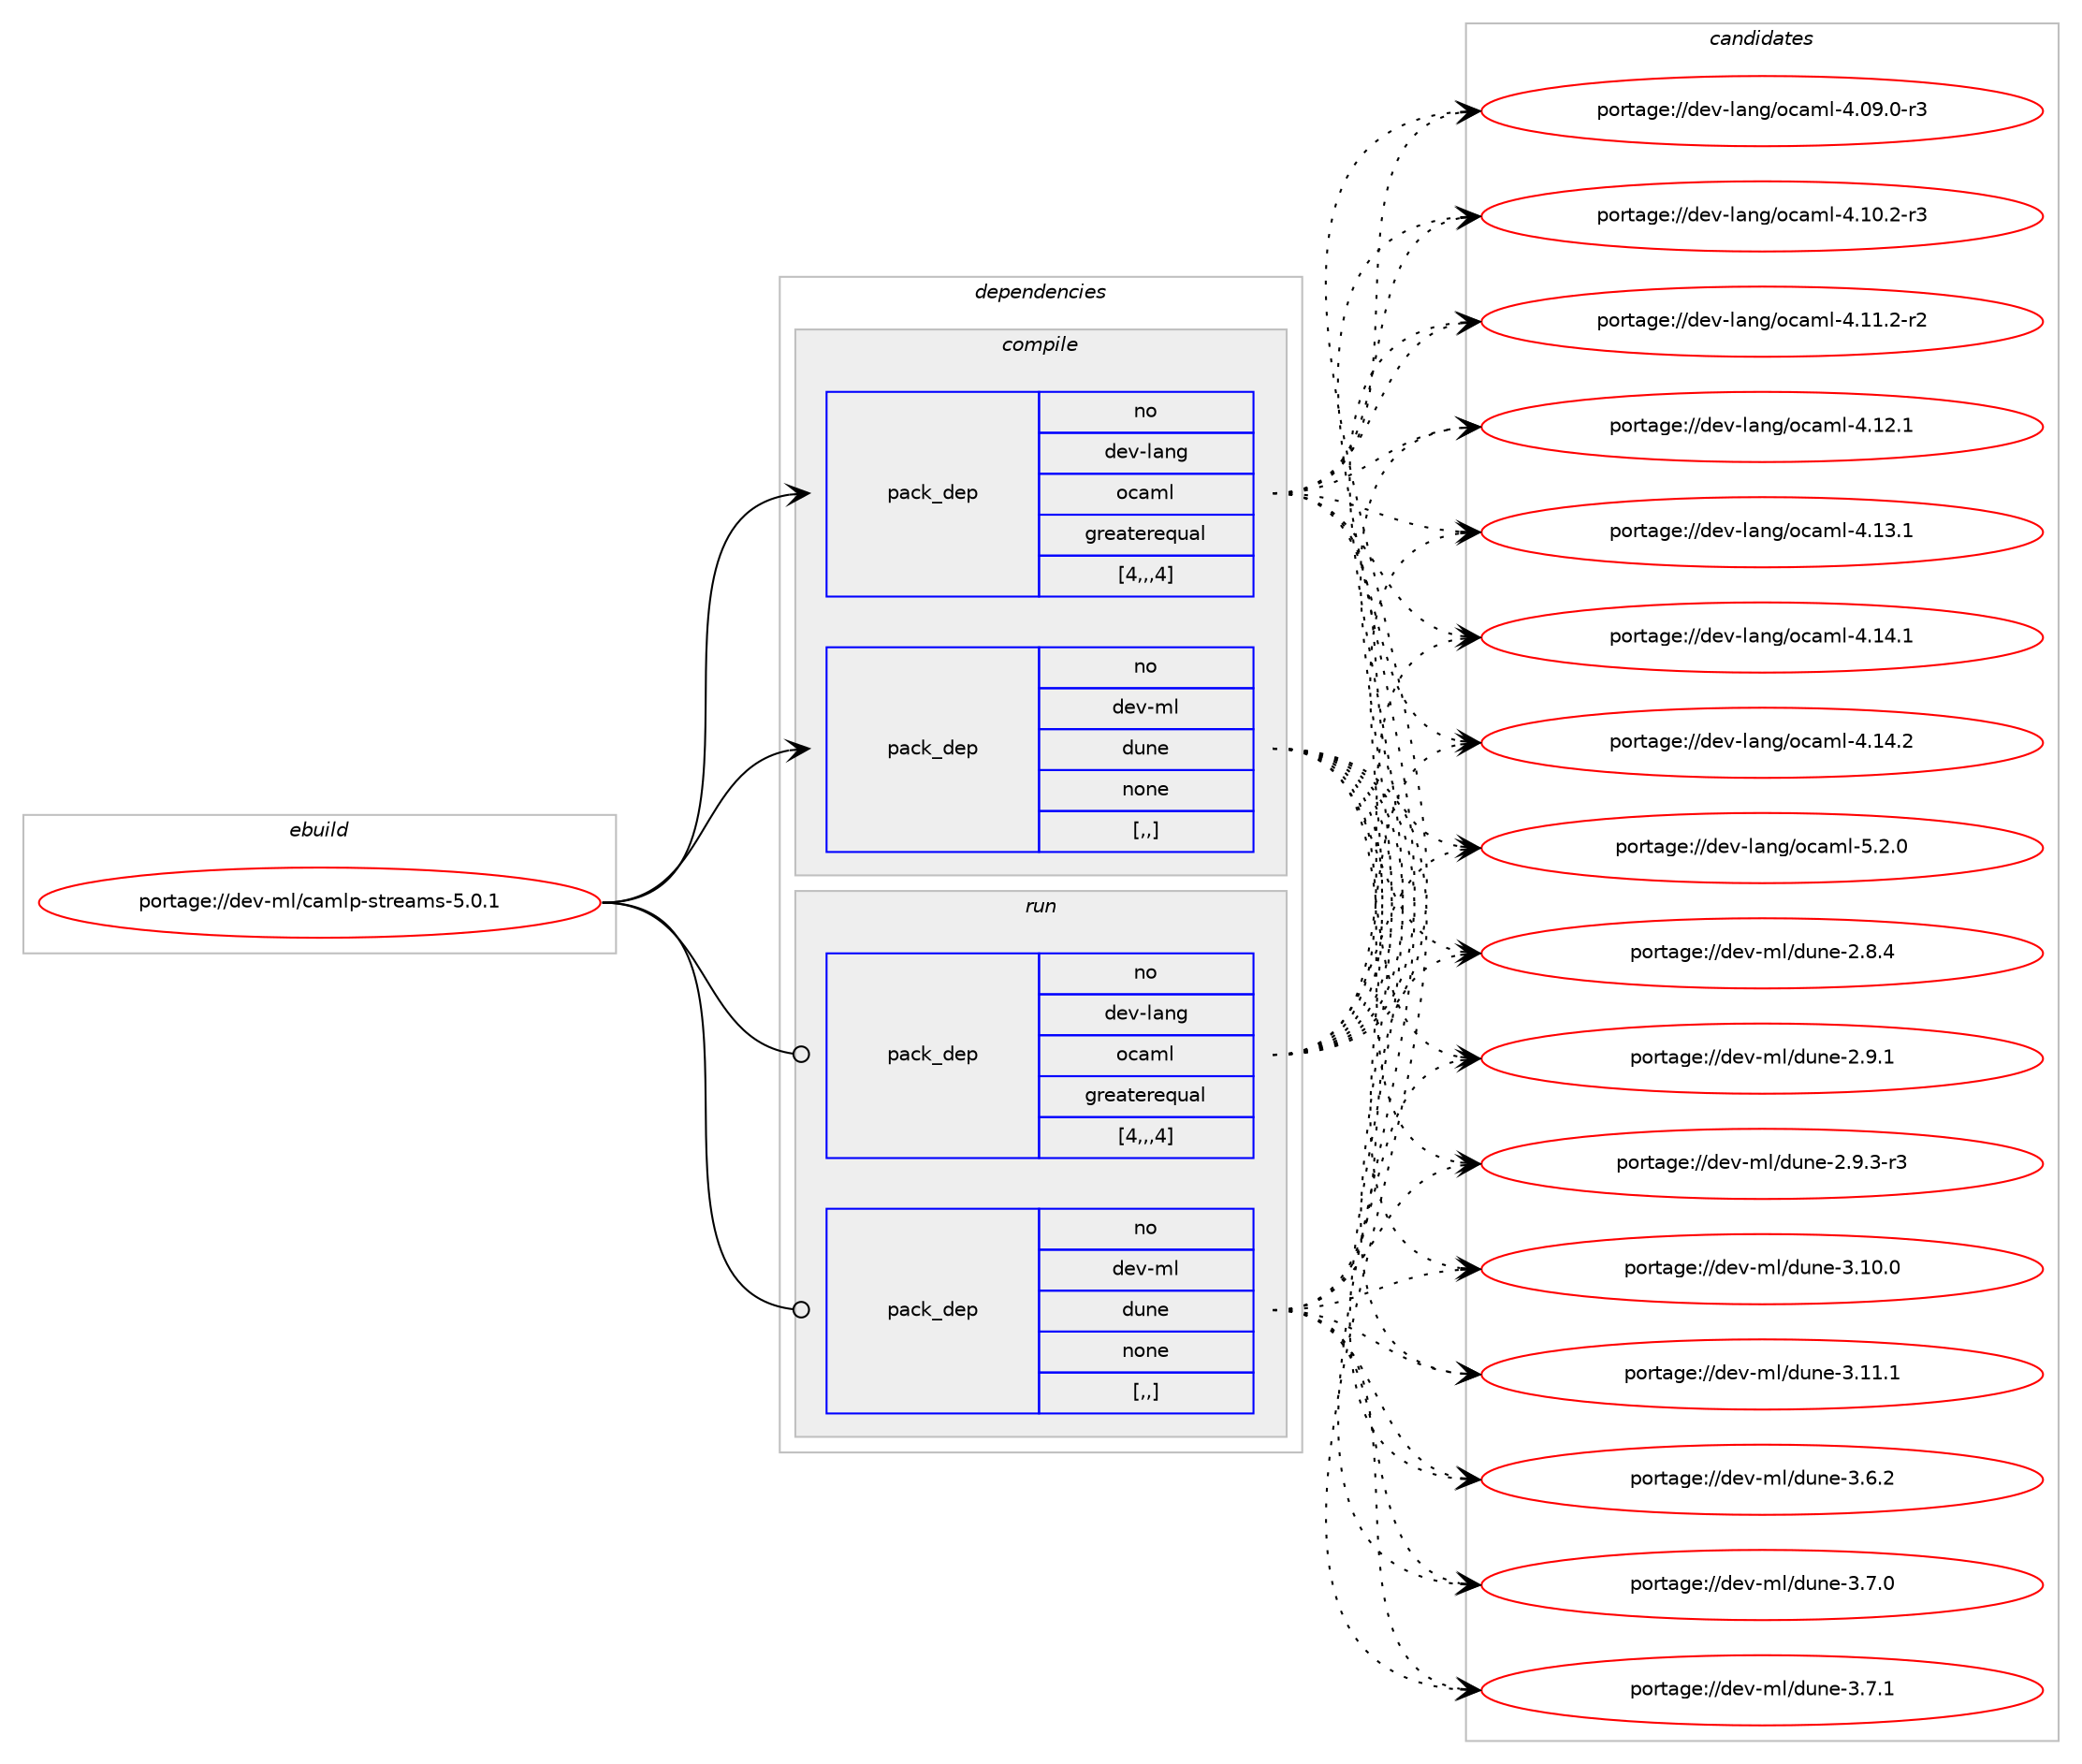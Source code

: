 digraph prolog {

# *************
# Graph options
# *************

newrank=true;
concentrate=true;
compound=true;
graph [rankdir=LR,fontname=Helvetica,fontsize=10,ranksep=1.5];#, ranksep=2.5, nodesep=0.2];
edge  [arrowhead=vee];
node  [fontname=Helvetica,fontsize=10];

# **********
# The ebuild
# **********

subgraph cluster_leftcol {
color=gray;
rank=same;
label=<<i>ebuild</i>>;
id [label="portage://dev-ml/camlp-streams-5.0.1", color=red, width=4, href="../dev-ml/camlp-streams-5.0.1.svg"];
}

# ****************
# The dependencies
# ****************

subgraph cluster_midcol {
color=gray;
label=<<i>dependencies</i>>;
subgraph cluster_compile {
fillcolor="#eeeeee";
style=filled;
label=<<i>compile</i>>;
subgraph pack85267 {
dependency114879 [label=<<TABLE BORDER="0" CELLBORDER="1" CELLSPACING="0" CELLPADDING="4" WIDTH="220"><TR><TD ROWSPAN="6" CELLPADDING="30">pack_dep</TD></TR><TR><TD WIDTH="110">no</TD></TR><TR><TD>dev-lang</TD></TR><TR><TD>ocaml</TD></TR><TR><TD>greaterequal</TD></TR><TR><TD>[4,,,4]</TD></TR></TABLE>>, shape=none, color=blue];
}
id:e -> dependency114879:w [weight=20,style="solid",arrowhead="vee"];
subgraph pack85268 {
dependency114880 [label=<<TABLE BORDER="0" CELLBORDER="1" CELLSPACING="0" CELLPADDING="4" WIDTH="220"><TR><TD ROWSPAN="6" CELLPADDING="30">pack_dep</TD></TR><TR><TD WIDTH="110">no</TD></TR><TR><TD>dev-ml</TD></TR><TR><TD>dune</TD></TR><TR><TD>none</TD></TR><TR><TD>[,,]</TD></TR></TABLE>>, shape=none, color=blue];
}
id:e -> dependency114880:w [weight=20,style="solid",arrowhead="vee"];
}
subgraph cluster_compileandrun {
fillcolor="#eeeeee";
style=filled;
label=<<i>compile and run</i>>;
}
subgraph cluster_run {
fillcolor="#eeeeee";
style=filled;
label=<<i>run</i>>;
subgraph pack85269 {
dependency114881 [label=<<TABLE BORDER="0" CELLBORDER="1" CELLSPACING="0" CELLPADDING="4" WIDTH="220"><TR><TD ROWSPAN="6" CELLPADDING="30">pack_dep</TD></TR><TR><TD WIDTH="110">no</TD></TR><TR><TD>dev-lang</TD></TR><TR><TD>ocaml</TD></TR><TR><TD>greaterequal</TD></TR><TR><TD>[4,,,4]</TD></TR></TABLE>>, shape=none, color=blue];
}
id:e -> dependency114881:w [weight=20,style="solid",arrowhead="odot"];
subgraph pack85270 {
dependency114882 [label=<<TABLE BORDER="0" CELLBORDER="1" CELLSPACING="0" CELLPADDING="4" WIDTH="220"><TR><TD ROWSPAN="6" CELLPADDING="30">pack_dep</TD></TR><TR><TD WIDTH="110">no</TD></TR><TR><TD>dev-ml</TD></TR><TR><TD>dune</TD></TR><TR><TD>none</TD></TR><TR><TD>[,,]</TD></TR></TABLE>>, shape=none, color=blue];
}
id:e -> dependency114882:w [weight=20,style="solid",arrowhead="odot"];
}
}

# **************
# The candidates
# **************

subgraph cluster_choices {
rank=same;
color=gray;
label=<<i>candidates</i>>;

subgraph choice85267 {
color=black;
nodesep=1;
choice1001011184510897110103471119997109108455246485746484511451 [label="portage://dev-lang/ocaml-4.09.0-r3", color=red, width=4,href="../dev-lang/ocaml-4.09.0-r3.svg"];
choice1001011184510897110103471119997109108455246494846504511451 [label="portage://dev-lang/ocaml-4.10.2-r3", color=red, width=4,href="../dev-lang/ocaml-4.10.2-r3.svg"];
choice1001011184510897110103471119997109108455246494946504511450 [label="portage://dev-lang/ocaml-4.11.2-r2", color=red, width=4,href="../dev-lang/ocaml-4.11.2-r2.svg"];
choice100101118451089711010347111999710910845524649504649 [label="portage://dev-lang/ocaml-4.12.1", color=red, width=4,href="../dev-lang/ocaml-4.12.1.svg"];
choice100101118451089711010347111999710910845524649514649 [label="portage://dev-lang/ocaml-4.13.1", color=red, width=4,href="../dev-lang/ocaml-4.13.1.svg"];
choice100101118451089711010347111999710910845524649524649 [label="portage://dev-lang/ocaml-4.14.1", color=red, width=4,href="../dev-lang/ocaml-4.14.1.svg"];
choice100101118451089711010347111999710910845524649524650 [label="portage://dev-lang/ocaml-4.14.2", color=red, width=4,href="../dev-lang/ocaml-4.14.2.svg"];
choice1001011184510897110103471119997109108455346504648 [label="portage://dev-lang/ocaml-5.2.0", color=red, width=4,href="../dev-lang/ocaml-5.2.0.svg"];
dependency114879:e -> choice1001011184510897110103471119997109108455246485746484511451:w [style=dotted,weight="100"];
dependency114879:e -> choice1001011184510897110103471119997109108455246494846504511451:w [style=dotted,weight="100"];
dependency114879:e -> choice1001011184510897110103471119997109108455246494946504511450:w [style=dotted,weight="100"];
dependency114879:e -> choice100101118451089711010347111999710910845524649504649:w [style=dotted,weight="100"];
dependency114879:e -> choice100101118451089711010347111999710910845524649514649:w [style=dotted,weight="100"];
dependency114879:e -> choice100101118451089711010347111999710910845524649524649:w [style=dotted,weight="100"];
dependency114879:e -> choice100101118451089711010347111999710910845524649524650:w [style=dotted,weight="100"];
dependency114879:e -> choice1001011184510897110103471119997109108455346504648:w [style=dotted,weight="100"];
}
subgraph choice85268 {
color=black;
nodesep=1;
choice1001011184510910847100117110101455046564652 [label="portage://dev-ml/dune-2.8.4", color=red, width=4,href="../dev-ml/dune-2.8.4.svg"];
choice1001011184510910847100117110101455046574649 [label="portage://dev-ml/dune-2.9.1", color=red, width=4,href="../dev-ml/dune-2.9.1.svg"];
choice10010111845109108471001171101014550465746514511451 [label="portage://dev-ml/dune-2.9.3-r3", color=red, width=4,href="../dev-ml/dune-2.9.3-r3.svg"];
choice100101118451091084710011711010145514649484648 [label="portage://dev-ml/dune-3.10.0", color=red, width=4,href="../dev-ml/dune-3.10.0.svg"];
choice100101118451091084710011711010145514649494649 [label="portage://dev-ml/dune-3.11.1", color=red, width=4,href="../dev-ml/dune-3.11.1.svg"];
choice1001011184510910847100117110101455146544650 [label="portage://dev-ml/dune-3.6.2", color=red, width=4,href="../dev-ml/dune-3.6.2.svg"];
choice1001011184510910847100117110101455146554648 [label="portage://dev-ml/dune-3.7.0", color=red, width=4,href="../dev-ml/dune-3.7.0.svg"];
choice1001011184510910847100117110101455146554649 [label="portage://dev-ml/dune-3.7.1", color=red, width=4,href="../dev-ml/dune-3.7.1.svg"];
dependency114880:e -> choice1001011184510910847100117110101455046564652:w [style=dotted,weight="100"];
dependency114880:e -> choice1001011184510910847100117110101455046574649:w [style=dotted,weight="100"];
dependency114880:e -> choice10010111845109108471001171101014550465746514511451:w [style=dotted,weight="100"];
dependency114880:e -> choice100101118451091084710011711010145514649484648:w [style=dotted,weight="100"];
dependency114880:e -> choice100101118451091084710011711010145514649494649:w [style=dotted,weight="100"];
dependency114880:e -> choice1001011184510910847100117110101455146544650:w [style=dotted,weight="100"];
dependency114880:e -> choice1001011184510910847100117110101455146554648:w [style=dotted,weight="100"];
dependency114880:e -> choice1001011184510910847100117110101455146554649:w [style=dotted,weight="100"];
}
subgraph choice85269 {
color=black;
nodesep=1;
choice1001011184510897110103471119997109108455246485746484511451 [label="portage://dev-lang/ocaml-4.09.0-r3", color=red, width=4,href="../dev-lang/ocaml-4.09.0-r3.svg"];
choice1001011184510897110103471119997109108455246494846504511451 [label="portage://dev-lang/ocaml-4.10.2-r3", color=red, width=4,href="../dev-lang/ocaml-4.10.2-r3.svg"];
choice1001011184510897110103471119997109108455246494946504511450 [label="portage://dev-lang/ocaml-4.11.2-r2", color=red, width=4,href="../dev-lang/ocaml-4.11.2-r2.svg"];
choice100101118451089711010347111999710910845524649504649 [label="portage://dev-lang/ocaml-4.12.1", color=red, width=4,href="../dev-lang/ocaml-4.12.1.svg"];
choice100101118451089711010347111999710910845524649514649 [label="portage://dev-lang/ocaml-4.13.1", color=red, width=4,href="../dev-lang/ocaml-4.13.1.svg"];
choice100101118451089711010347111999710910845524649524649 [label="portage://dev-lang/ocaml-4.14.1", color=red, width=4,href="../dev-lang/ocaml-4.14.1.svg"];
choice100101118451089711010347111999710910845524649524650 [label="portage://dev-lang/ocaml-4.14.2", color=red, width=4,href="../dev-lang/ocaml-4.14.2.svg"];
choice1001011184510897110103471119997109108455346504648 [label="portage://dev-lang/ocaml-5.2.0", color=red, width=4,href="../dev-lang/ocaml-5.2.0.svg"];
dependency114881:e -> choice1001011184510897110103471119997109108455246485746484511451:w [style=dotted,weight="100"];
dependency114881:e -> choice1001011184510897110103471119997109108455246494846504511451:w [style=dotted,weight="100"];
dependency114881:e -> choice1001011184510897110103471119997109108455246494946504511450:w [style=dotted,weight="100"];
dependency114881:e -> choice100101118451089711010347111999710910845524649504649:w [style=dotted,weight="100"];
dependency114881:e -> choice100101118451089711010347111999710910845524649514649:w [style=dotted,weight="100"];
dependency114881:e -> choice100101118451089711010347111999710910845524649524649:w [style=dotted,weight="100"];
dependency114881:e -> choice100101118451089711010347111999710910845524649524650:w [style=dotted,weight="100"];
dependency114881:e -> choice1001011184510897110103471119997109108455346504648:w [style=dotted,weight="100"];
}
subgraph choice85270 {
color=black;
nodesep=1;
choice1001011184510910847100117110101455046564652 [label="portage://dev-ml/dune-2.8.4", color=red, width=4,href="../dev-ml/dune-2.8.4.svg"];
choice1001011184510910847100117110101455046574649 [label="portage://dev-ml/dune-2.9.1", color=red, width=4,href="../dev-ml/dune-2.9.1.svg"];
choice10010111845109108471001171101014550465746514511451 [label="portage://dev-ml/dune-2.9.3-r3", color=red, width=4,href="../dev-ml/dune-2.9.3-r3.svg"];
choice100101118451091084710011711010145514649484648 [label="portage://dev-ml/dune-3.10.0", color=red, width=4,href="../dev-ml/dune-3.10.0.svg"];
choice100101118451091084710011711010145514649494649 [label="portage://dev-ml/dune-3.11.1", color=red, width=4,href="../dev-ml/dune-3.11.1.svg"];
choice1001011184510910847100117110101455146544650 [label="portage://dev-ml/dune-3.6.2", color=red, width=4,href="../dev-ml/dune-3.6.2.svg"];
choice1001011184510910847100117110101455146554648 [label="portage://dev-ml/dune-3.7.0", color=red, width=4,href="../dev-ml/dune-3.7.0.svg"];
choice1001011184510910847100117110101455146554649 [label="portage://dev-ml/dune-3.7.1", color=red, width=4,href="../dev-ml/dune-3.7.1.svg"];
dependency114882:e -> choice1001011184510910847100117110101455046564652:w [style=dotted,weight="100"];
dependency114882:e -> choice1001011184510910847100117110101455046574649:w [style=dotted,weight="100"];
dependency114882:e -> choice10010111845109108471001171101014550465746514511451:w [style=dotted,weight="100"];
dependency114882:e -> choice100101118451091084710011711010145514649484648:w [style=dotted,weight="100"];
dependency114882:e -> choice100101118451091084710011711010145514649494649:w [style=dotted,weight="100"];
dependency114882:e -> choice1001011184510910847100117110101455146544650:w [style=dotted,weight="100"];
dependency114882:e -> choice1001011184510910847100117110101455146554648:w [style=dotted,weight="100"];
dependency114882:e -> choice1001011184510910847100117110101455146554649:w [style=dotted,weight="100"];
}
}

}
